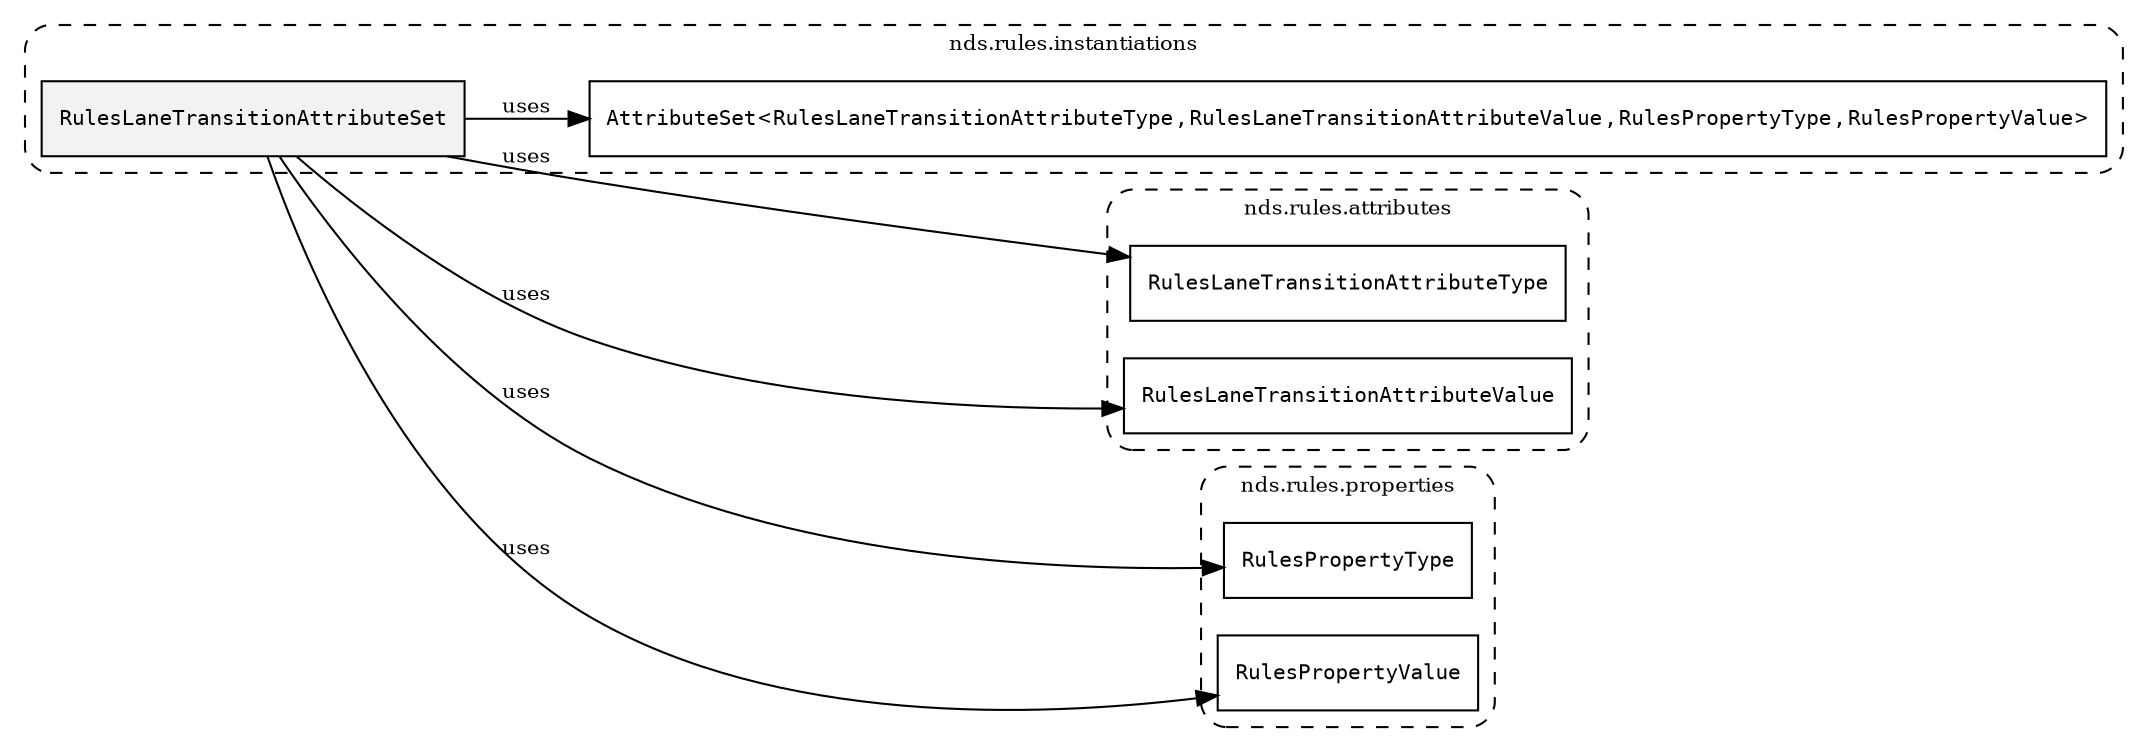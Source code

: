 /**
 * This dot file creates symbol collaboration diagram for RulesLaneTransitionAttributeSet.
 */
digraph ZSERIO
{
    node [shape=box, fontsize=10];
    rankdir="LR";
    fontsize=10;
    tooltip="RulesLaneTransitionAttributeSet collaboration diagram";

    subgraph "cluster_nds.rules.instantiations"
    {
        style="dashed, rounded";
        label="nds.rules.instantiations";
        tooltip="Package nds.rules.instantiations";
        href="../../../content/packages/nds.rules.instantiations.html#Package-nds-rules-instantiations";
        target="_parent";

        "RulesLaneTransitionAttributeSet" [style="filled", fillcolor="#0000000D", target="_parent", label=<<font face="monospace"><table align="center" border="0" cellspacing="0" cellpadding="0"><tr><td href="../../../content/packages/nds.rules.instantiations.html#InstantiateType-RulesLaneTransitionAttributeSet" title="InstantiateType defined in nds.rules.instantiations">RulesLaneTransitionAttributeSet</td></tr></table></font>>];
        "AttributeSet&lt;RulesLaneTransitionAttributeType,RulesLaneTransitionAttributeValue,RulesPropertyType,RulesPropertyValue&gt;" [target="_parent", label=<<font face="monospace"><table align="center" border="0" cellspacing="0" cellpadding="0"><tr><td href="../../../content/packages/nds.core.attributemap.html#Structure-AttributeSet" title="Structure defined in nds.core.attributemap">AttributeSet</td><td>&lt;</td><td><table align="center" border="0" cellspacing="0" cellpadding="0"><tr><td href="../../../content/packages/nds.rules.attributes.html#Enum-RulesLaneTransitionAttributeType" title="Enum defined in nds.rules.attributes">RulesLaneTransitionAttributeType</td></tr></table></td><td>,</td><td><table align="center" border="0" cellspacing="0" cellpadding="0"><tr><td href="../../../content/packages/nds.rules.attributes.html#Choice-RulesLaneTransitionAttributeValue" title="Choice defined in nds.rules.attributes">RulesLaneTransitionAttributeValue</td></tr></table></td><td>,</td><td><table align="center" border="0" cellspacing="0" cellpadding="0"><tr><td href="../../../content/packages/nds.rules.properties.html#Structure-RulesPropertyType" title="Structure defined in nds.rules.properties">RulesPropertyType</td></tr></table></td><td>,</td><td><table align="center" border="0" cellspacing="0" cellpadding="0"><tr><td href="../../../content/packages/nds.rules.properties.html#Structure-RulesPropertyValue" title="Structure defined in nds.rules.properties">RulesPropertyValue</td></tr></table></td><td>&gt;</td></tr></table></font>>];
    }

    subgraph "cluster_nds.rules.attributes"
    {
        style="dashed, rounded";
        label="nds.rules.attributes";
        tooltip="Package nds.rules.attributes";
        href="../../../content/packages/nds.rules.attributes.html#Package-nds-rules-attributes";
        target="_parent";

        "RulesLaneTransitionAttributeType" [target="_parent", label=<<font face="monospace"><table align="center" border="0" cellspacing="0" cellpadding="0"><tr><td href="../../../content/packages/nds.rules.attributes.html#Enum-RulesLaneTransitionAttributeType" title="Enum defined in nds.rules.attributes">RulesLaneTransitionAttributeType</td></tr></table></font>>];
        "RulesLaneTransitionAttributeValue" [target="_parent", label=<<font face="monospace"><table align="center" border="0" cellspacing="0" cellpadding="0"><tr><td href="../../../content/packages/nds.rules.attributes.html#Choice-RulesLaneTransitionAttributeValue" title="Choice defined in nds.rules.attributes">RulesLaneTransitionAttributeValue</td></tr></table></font>>];
    }

    subgraph "cluster_nds.rules.properties"
    {
        style="dashed, rounded";
        label="nds.rules.properties";
        tooltip="Package nds.rules.properties";
        href="../../../content/packages/nds.rules.properties.html#Package-nds-rules-properties";
        target="_parent";

        "RulesPropertyType" [target="_parent", label=<<font face="monospace"><table align="center" border="0" cellspacing="0" cellpadding="0"><tr><td href="../../../content/packages/nds.rules.properties.html#Structure-RulesPropertyType" title="Structure defined in nds.rules.properties">RulesPropertyType</td></tr></table></font>>];
        "RulesPropertyValue" [target="_parent", label=<<font face="monospace"><table align="center" border="0" cellspacing="0" cellpadding="0"><tr><td href="../../../content/packages/nds.rules.properties.html#Structure-RulesPropertyValue" title="Structure defined in nds.rules.properties">RulesPropertyValue</td></tr></table></font>>];
    }

    "RulesLaneTransitionAttributeSet" -> "AttributeSet&lt;RulesLaneTransitionAttributeType,RulesLaneTransitionAttributeValue,RulesPropertyType,RulesPropertyValue&gt;" [label="uses", fontsize=10];
    "RulesLaneTransitionAttributeSet" -> "RulesLaneTransitionAttributeType" [label="uses", fontsize=10];
    "RulesLaneTransitionAttributeSet" -> "RulesLaneTransitionAttributeValue" [label="uses", fontsize=10];
    "RulesLaneTransitionAttributeSet" -> "RulesPropertyType" [label="uses", fontsize=10];
    "RulesLaneTransitionAttributeSet" -> "RulesPropertyValue" [label="uses", fontsize=10];
}

